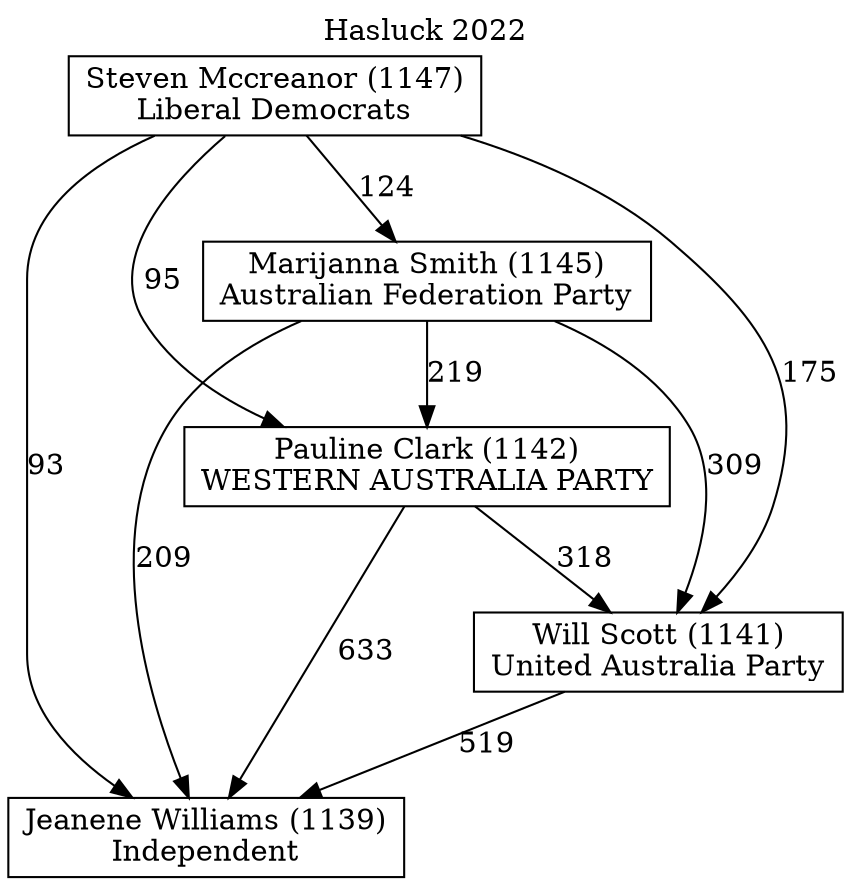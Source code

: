 // House preference flow
digraph "Jeanene Williams (1139)_Hasluck_2022" {
	graph [label="Hasluck 2022" labelloc=t mclimit=10]
	node [shape=box]
	"Steven Mccreanor (1147)" [label="Steven Mccreanor (1147)
Liberal Democrats"]
	"Will Scott (1141)" [label="Will Scott (1141)
United Australia Party"]
	"Marijanna Smith (1145)" [label="Marijanna Smith (1145)
Australian Federation Party"]
	"Jeanene Williams (1139)" [label="Jeanene Williams (1139)
Independent"]
	"Pauline Clark (1142)" [label="Pauline Clark (1142)
WESTERN AUSTRALIA PARTY"]
	"Steven Mccreanor (1147)" -> "Pauline Clark (1142)" [label=95]
	"Marijanna Smith (1145)" -> "Pauline Clark (1142)" [label=219]
	"Steven Mccreanor (1147)" -> "Marijanna Smith (1145)" [label=124]
	"Marijanna Smith (1145)" -> "Jeanene Williams (1139)" [label=209]
	"Pauline Clark (1142)" -> "Will Scott (1141)" [label=318]
	"Will Scott (1141)" -> "Jeanene Williams (1139)" [label=519]
	"Marijanna Smith (1145)" -> "Will Scott (1141)" [label=309]
	"Steven Mccreanor (1147)" -> "Jeanene Williams (1139)" [label=93]
	"Pauline Clark (1142)" -> "Jeanene Williams (1139)" [label=633]
	"Steven Mccreanor (1147)" -> "Will Scott (1141)" [label=175]
}
